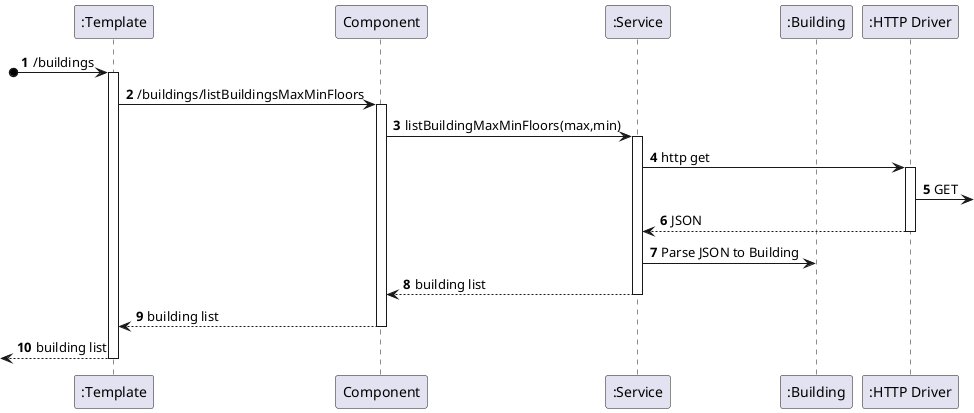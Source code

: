 @startuml

autonumber


participant ":Template" as Template
participant Component as Component
participant ":Service" as Service
participant ":Building" as Model
participant ":HTTP Driver" as HTTP

?o->Template: /buildings
activate Template

Template -> Component: /buildings/listBuildingsMaxMinFloors
activate Component

Component -> Service: listBuildingMaxMinFloors(max,min)
activate Service

Service -> HTTP: http get
activate HTTP
HTTP -> : GET
HTTP --> Service: JSON
deactivate HTTP

Service -> Model: Parse JSON to Building



Service --> Component:building list
deactivate Service

Component --> Template:building list
deactivate Component

<--Template: building list
deactivate Template


@enduml
